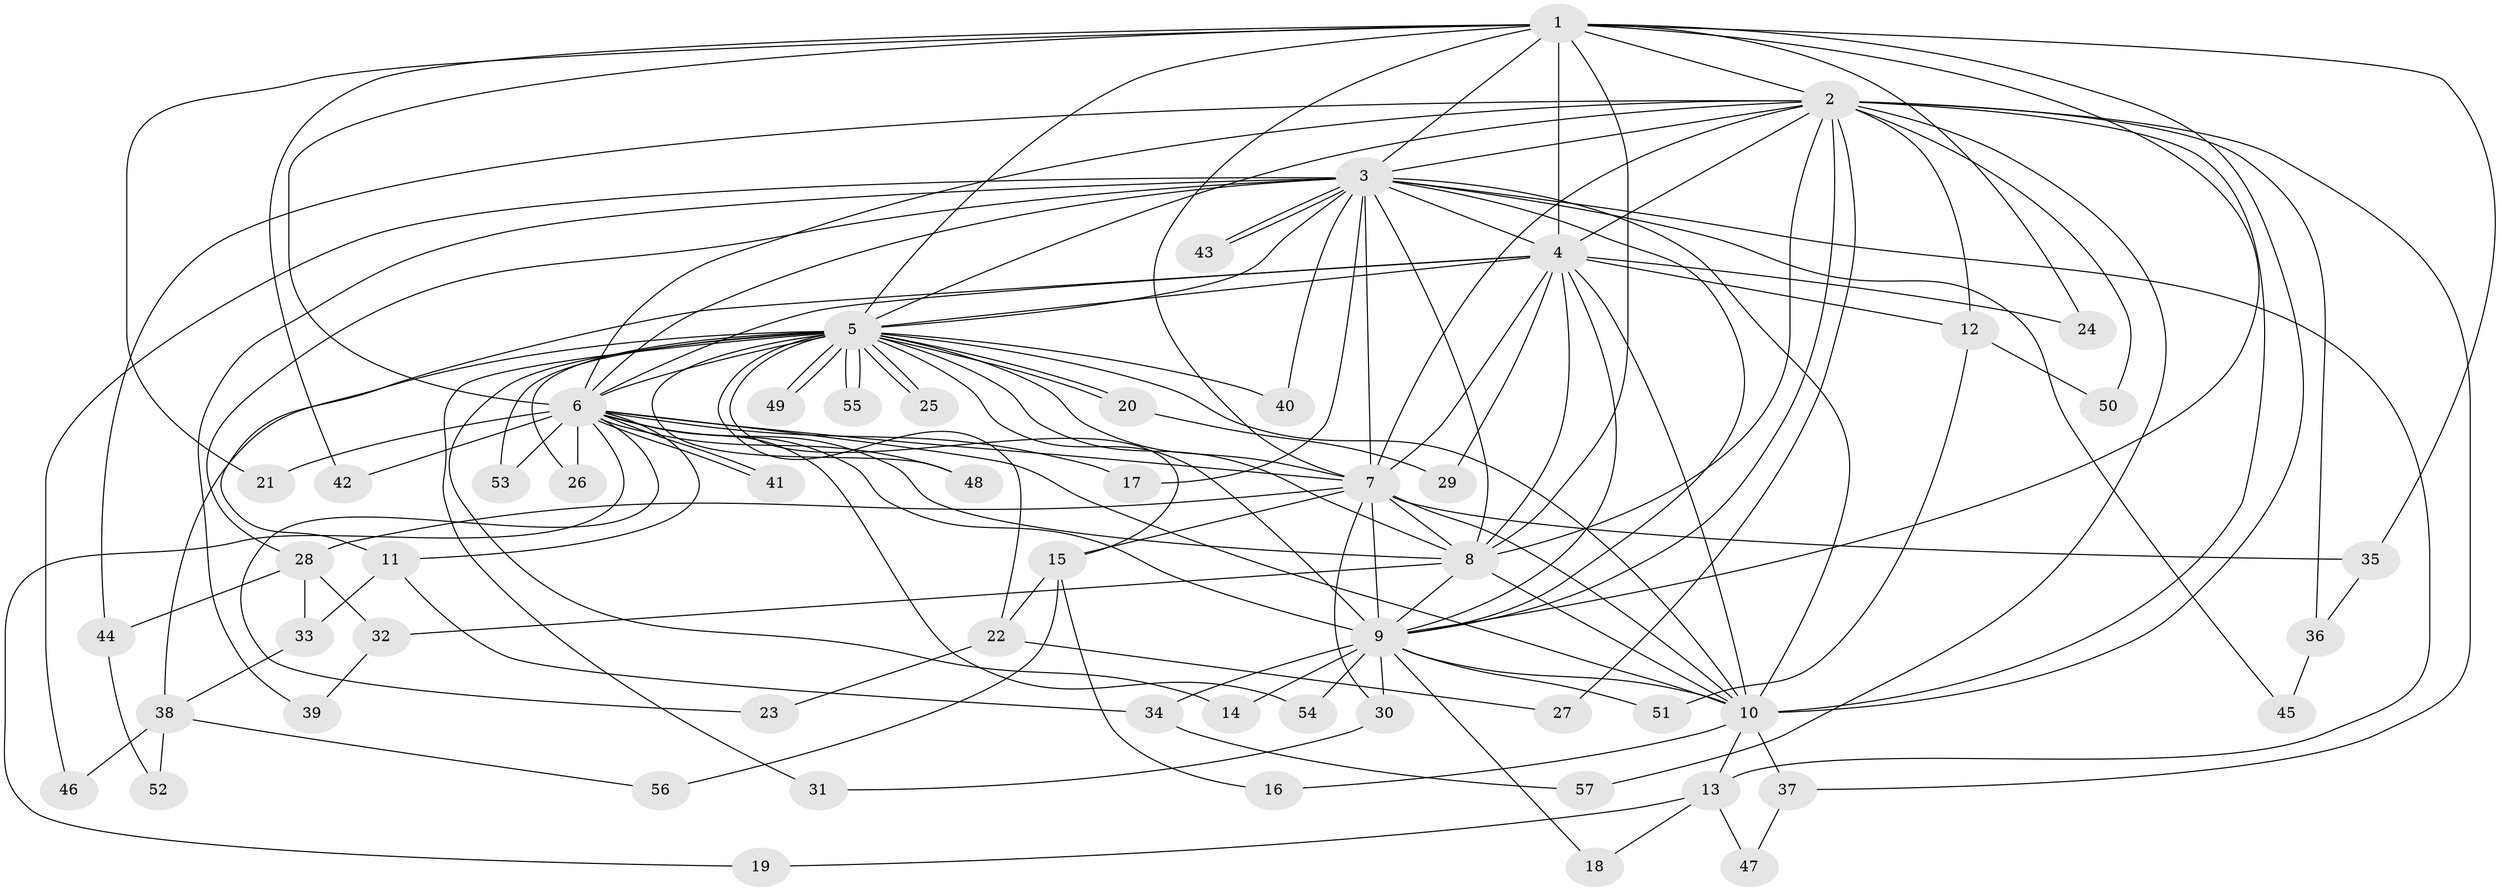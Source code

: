 // coarse degree distribution, {12: 0.046511627906976744, 11: 0.023255813953488372, 18: 0.023255813953488372, 24: 0.023255813953488372, 17: 0.023255813953488372, 8: 0.023255813953488372, 4: 0.09302325581395349, 2: 0.5116279069767442, 5: 0.06976744186046512, 3: 0.13953488372093023, 1: 0.023255813953488372}
// Generated by graph-tools (version 1.1) at 2025/51/02/27/25 19:51:44]
// undirected, 57 vertices, 139 edges
graph export_dot {
graph [start="1"]
  node [color=gray90,style=filled];
  1;
  2;
  3;
  4;
  5;
  6;
  7;
  8;
  9;
  10;
  11;
  12;
  13;
  14;
  15;
  16;
  17;
  18;
  19;
  20;
  21;
  22;
  23;
  24;
  25;
  26;
  27;
  28;
  29;
  30;
  31;
  32;
  33;
  34;
  35;
  36;
  37;
  38;
  39;
  40;
  41;
  42;
  43;
  44;
  45;
  46;
  47;
  48;
  49;
  50;
  51;
  52;
  53;
  54;
  55;
  56;
  57;
  1 -- 2;
  1 -- 3;
  1 -- 4;
  1 -- 5;
  1 -- 6;
  1 -- 7;
  1 -- 8;
  1 -- 9;
  1 -- 10;
  1 -- 21;
  1 -- 24;
  1 -- 35;
  1 -- 42;
  2 -- 3;
  2 -- 4;
  2 -- 5;
  2 -- 6;
  2 -- 7;
  2 -- 8;
  2 -- 9;
  2 -- 10;
  2 -- 12;
  2 -- 27;
  2 -- 36;
  2 -- 37;
  2 -- 44;
  2 -- 50;
  2 -- 57;
  3 -- 4;
  3 -- 5;
  3 -- 6;
  3 -- 7;
  3 -- 8;
  3 -- 9;
  3 -- 10;
  3 -- 13;
  3 -- 17;
  3 -- 28;
  3 -- 39;
  3 -- 40;
  3 -- 43;
  3 -- 43;
  3 -- 45;
  3 -- 46;
  4 -- 5;
  4 -- 6;
  4 -- 7;
  4 -- 8;
  4 -- 9;
  4 -- 10;
  4 -- 11;
  4 -- 12;
  4 -- 24;
  4 -- 29;
  5 -- 6;
  5 -- 7;
  5 -- 8;
  5 -- 9;
  5 -- 10;
  5 -- 14;
  5 -- 15;
  5 -- 20;
  5 -- 20;
  5 -- 22;
  5 -- 25;
  5 -- 25;
  5 -- 26;
  5 -- 31;
  5 -- 38;
  5 -- 40;
  5 -- 48;
  5 -- 49;
  5 -- 49;
  5 -- 53;
  5 -- 55;
  5 -- 55;
  6 -- 7;
  6 -- 8;
  6 -- 9;
  6 -- 10;
  6 -- 11;
  6 -- 17;
  6 -- 19;
  6 -- 21;
  6 -- 23;
  6 -- 26;
  6 -- 41;
  6 -- 41;
  6 -- 42;
  6 -- 48;
  6 -- 53;
  6 -- 54;
  7 -- 8;
  7 -- 9;
  7 -- 10;
  7 -- 15;
  7 -- 28;
  7 -- 30;
  7 -- 35;
  8 -- 9;
  8 -- 10;
  8 -- 32;
  9 -- 10;
  9 -- 14;
  9 -- 18;
  9 -- 30;
  9 -- 34;
  9 -- 51;
  9 -- 54;
  10 -- 13;
  10 -- 16;
  10 -- 37;
  11 -- 33;
  11 -- 34;
  12 -- 50;
  12 -- 51;
  13 -- 18;
  13 -- 19;
  13 -- 47;
  15 -- 16;
  15 -- 22;
  15 -- 56;
  20 -- 29;
  22 -- 23;
  22 -- 27;
  28 -- 32;
  28 -- 33;
  28 -- 44;
  30 -- 31;
  32 -- 39;
  33 -- 38;
  34 -- 57;
  35 -- 36;
  36 -- 45;
  37 -- 47;
  38 -- 46;
  38 -- 52;
  38 -- 56;
  44 -- 52;
}
